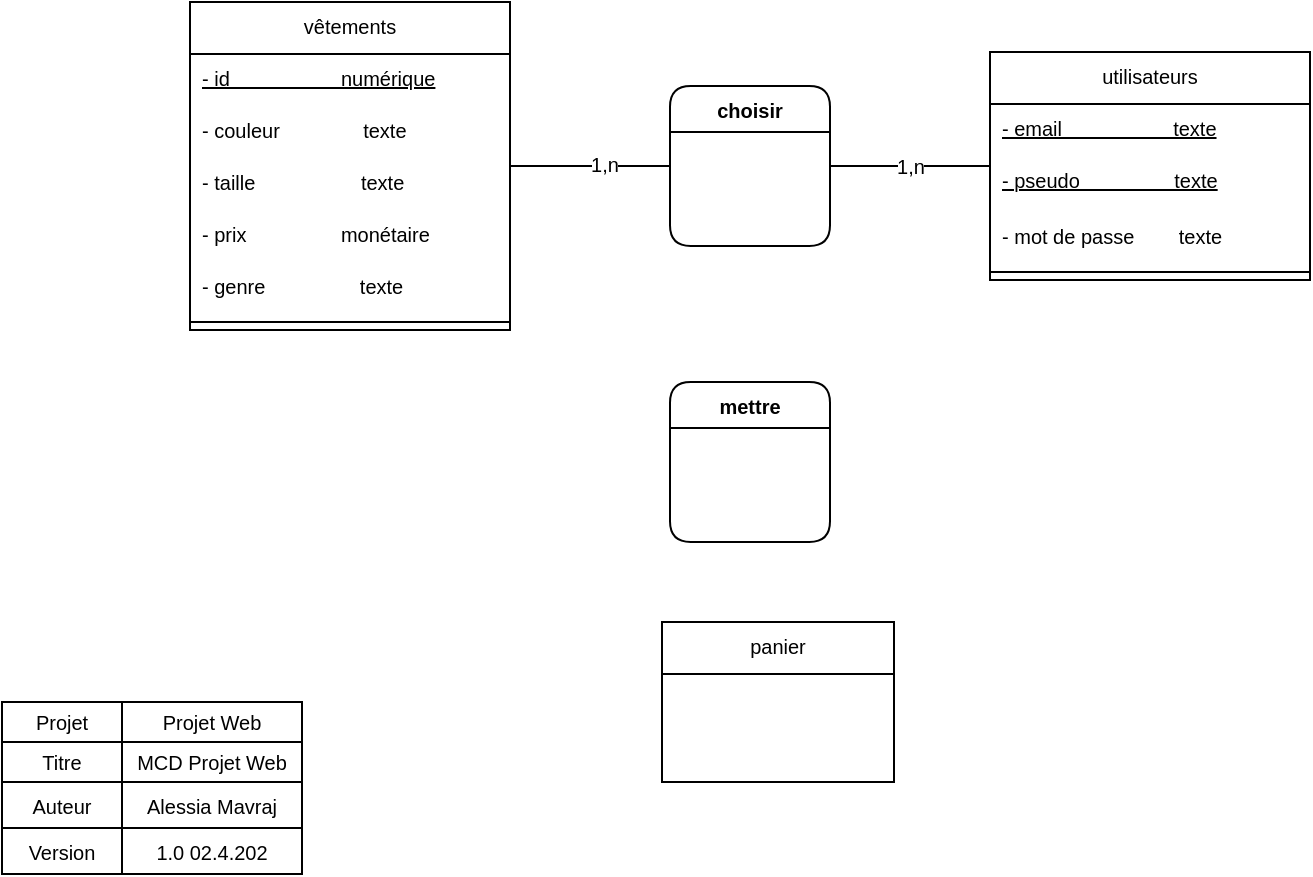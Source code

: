 <mxfile version="20.8.10" type="device"><diagram id="C5RBs43oDa-KdzZeNtuy" name="Page-1"><mxGraphModel dx="840" dy="497" grid="1" gridSize="10" guides="1" tooltips="1" connect="1" arrows="1" fold="1" page="1" pageScale="1" pageWidth="827" pageHeight="1169" math="0" shadow="0"><root><mxCell id="WIyWlLk6GJQsqaUBKTNV-0"/><mxCell id="WIyWlLk6GJQsqaUBKTNV-1" parent="WIyWlLk6GJQsqaUBKTNV-0"/><mxCell id="GU5h_yLGgrikqZxUt9xZ-13" style="edgeStyle=orthogonalEdgeStyle;rounded=0;orthogonalLoop=1;jettySize=auto;html=1;entryX=0;entryY=0.5;entryDx=0;entryDy=0;endArrow=none;endFill=0;fontSize=10;" edge="1" parent="WIyWlLk6GJQsqaUBKTNV-1" source="zkfFHV4jXpPFQw0GAbJ--0" target="GU5h_yLGgrikqZxUt9xZ-12"><mxGeometry relative="1" as="geometry"/></mxCell><mxCell id="GU5h_yLGgrikqZxUt9xZ-15" value="1,n" style="edgeLabel;html=1;align=center;verticalAlign=middle;resizable=0;points=[];fontSize=10;" vertex="1" connectable="0" parent="GU5h_yLGgrikqZxUt9xZ-13"><mxGeometry x="0.171" y="1" relative="1" as="geometry"><mxPoint as="offset"/></mxGeometry></mxCell><mxCell id="zkfFHV4jXpPFQw0GAbJ--0" value="vêtements" style="swimlane;fontStyle=0;align=center;verticalAlign=top;childLayout=stackLayout;horizontal=1;startSize=26;horizontalStack=0;resizeParent=1;resizeLast=0;collapsible=1;marginBottom=0;rounded=0;shadow=0;strokeWidth=1;fontSize=10;" parent="WIyWlLk6GJQsqaUBKTNV-1" vertex="1"><mxGeometry x="134" y="40" width="160" height="164" as="geometry"><mxRectangle x="230" y="140" width="160" height="26" as="alternateBounds"/></mxGeometry></mxCell><mxCell id="zkfFHV4jXpPFQw0GAbJ--1" value="- id                    numérique" style="text;align=left;verticalAlign=top;spacingLeft=4;spacingRight=4;overflow=hidden;rotatable=0;points=[[0,0.5],[1,0.5]];portConstraint=eastwest;fontStyle=4;fontSize=10;" parent="zkfFHV4jXpPFQw0GAbJ--0" vertex="1"><mxGeometry y="26" width="160" height="26" as="geometry"/></mxCell><mxCell id="zkfFHV4jXpPFQw0GAbJ--2" value="- couleur               texte" style="text;align=left;verticalAlign=top;spacingLeft=4;spacingRight=4;overflow=hidden;rotatable=0;points=[[0,0.5],[1,0.5]];portConstraint=eastwest;rounded=0;shadow=0;html=0;fontSize=10;" parent="zkfFHV4jXpPFQw0GAbJ--0" vertex="1"><mxGeometry y="52" width="160" height="26" as="geometry"/></mxCell><mxCell id="zkfFHV4jXpPFQw0GAbJ--3" value="- taille                   texte" style="text;align=left;verticalAlign=top;spacingLeft=4;spacingRight=4;overflow=hidden;rotatable=0;points=[[0,0.5],[1,0.5]];portConstraint=eastwest;rounded=0;shadow=0;html=0;fontSize=10;" parent="zkfFHV4jXpPFQw0GAbJ--0" vertex="1"><mxGeometry y="78" width="160" height="26" as="geometry"/></mxCell><mxCell id="GU5h_yLGgrikqZxUt9xZ-0" value="- prix                 monétaire" style="text;align=left;verticalAlign=top;spacingLeft=4;spacingRight=4;overflow=hidden;rotatable=0;points=[[0,0.5],[1,0.5]];portConstraint=eastwest;rounded=0;shadow=0;html=0;fontSize=10;" vertex="1" parent="zkfFHV4jXpPFQw0GAbJ--0"><mxGeometry y="104" width="160" height="26" as="geometry"/></mxCell><mxCell id="GU5h_yLGgrikqZxUt9xZ-1" value="- genre                 texte" style="text;align=left;verticalAlign=top;spacingLeft=4;spacingRight=4;overflow=hidden;rotatable=0;points=[[0,0.5],[1,0.5]];portConstraint=eastwest;rounded=0;shadow=0;html=0;fontSize=10;" vertex="1" parent="zkfFHV4jXpPFQw0GAbJ--0"><mxGeometry y="130" width="160" height="26" as="geometry"/></mxCell><mxCell id="zkfFHV4jXpPFQw0GAbJ--4" value="" style="line;html=1;strokeWidth=1;align=left;verticalAlign=middle;spacingTop=-1;spacingLeft=3;spacingRight=3;rotatable=0;labelPosition=right;points=[];portConstraint=eastwest;fontSize=10;" parent="zkfFHV4jXpPFQw0GAbJ--0" vertex="1"><mxGeometry y="156" width="160" height="8" as="geometry"/></mxCell><mxCell id="GU5h_yLGgrikqZxUt9xZ-14" value="1,n" style="edgeStyle=orthogonalEdgeStyle;rounded=0;orthogonalLoop=1;jettySize=auto;html=1;entryX=1;entryY=0.5;entryDx=0;entryDy=0;endArrow=none;endFill=0;fontSize=10;" edge="1" parent="WIyWlLk6GJQsqaUBKTNV-1" source="GU5h_yLGgrikqZxUt9xZ-3" target="GU5h_yLGgrikqZxUt9xZ-12"><mxGeometry relative="1" as="geometry"/></mxCell><mxCell id="GU5h_yLGgrikqZxUt9xZ-3" value="utilisateurs" style="swimlane;fontStyle=0;align=center;verticalAlign=top;childLayout=stackLayout;horizontal=1;startSize=26;horizontalStack=0;resizeParent=1;resizeLast=0;collapsible=1;marginBottom=0;rounded=0;shadow=0;strokeWidth=1;fontSize=10;" vertex="1" parent="WIyWlLk6GJQsqaUBKTNV-1"><mxGeometry x="534" y="65" width="160" height="114" as="geometry"><mxRectangle x="230" y="140" width="160" height="26" as="alternateBounds"/></mxGeometry></mxCell><mxCell id="GU5h_yLGgrikqZxUt9xZ-4" value="- email                    texte" style="text;align=left;verticalAlign=top;spacingLeft=4;spacingRight=4;overflow=hidden;rotatable=0;points=[[0,0.5],[1,0.5]];portConstraint=eastwest;fontStyle=4;fontSize=10;" vertex="1" parent="GU5h_yLGgrikqZxUt9xZ-3"><mxGeometry y="26" width="160" height="26" as="geometry"/></mxCell><mxCell id="GU5h_yLGgrikqZxUt9xZ-10" value="- pseudo                 texte" style="text;align=left;verticalAlign=top;spacingLeft=4;spacingRight=4;overflow=hidden;rotatable=0;points=[[0,0.5],[1,0.5]];portConstraint=eastwest;fontStyle=4;fontSize=10;" vertex="1" parent="GU5h_yLGgrikqZxUt9xZ-3"><mxGeometry y="52" width="160" height="28" as="geometry"/></mxCell><mxCell id="GU5h_yLGgrikqZxUt9xZ-11" value="- mot de passe        texte" style="text;align=left;verticalAlign=top;spacingLeft=4;spacingRight=4;overflow=hidden;rotatable=0;points=[[0,0.5],[1,0.5]];portConstraint=eastwest;fontSize=10;" vertex="1" parent="GU5h_yLGgrikqZxUt9xZ-3"><mxGeometry y="80" width="160" height="26" as="geometry"/></mxCell><mxCell id="GU5h_yLGgrikqZxUt9xZ-9" value="" style="line;html=1;strokeWidth=1;align=left;verticalAlign=middle;spacingTop=-1;spacingLeft=3;spacingRight=3;rotatable=0;labelPosition=right;points=[];portConstraint=eastwest;fontSize=10;" vertex="1" parent="GU5h_yLGgrikqZxUt9xZ-3"><mxGeometry y="106" width="160" height="8" as="geometry"/></mxCell><mxCell id="GU5h_yLGgrikqZxUt9xZ-12" value="choisir" style="swimlane;whiteSpace=wrap;html=1;rounded=1;fontSize=10;" vertex="1" parent="WIyWlLk6GJQsqaUBKTNV-1"><mxGeometry x="374" y="82" width="80" height="80" as="geometry"/></mxCell><mxCell id="GU5h_yLGgrikqZxUt9xZ-16" value="" style="shape=table;startSize=0;container=1;collapsible=0;childLayout=tableLayout;fontSize=10;rounded=1;" vertex="1" parent="WIyWlLk6GJQsqaUBKTNV-1"><mxGeometry x="40" y="390" width="150" height="86" as="geometry"/></mxCell><mxCell id="GU5h_yLGgrikqZxUt9xZ-17" value="" style="shape=tableRow;horizontal=0;startSize=0;swimlaneHead=0;swimlaneBody=0;strokeColor=inherit;top=0;left=0;bottom=0;right=0;collapsible=0;dropTarget=0;fillColor=none;points=[[0,0.5],[1,0.5]];portConstraint=eastwest;fontSize=10;rounded=1;" vertex="1" parent="GU5h_yLGgrikqZxUt9xZ-16"><mxGeometry width="150" height="20" as="geometry"/></mxCell><mxCell id="GU5h_yLGgrikqZxUt9xZ-18" value="Projet" style="shape=partialRectangle;html=1;whiteSpace=wrap;connectable=0;strokeColor=inherit;overflow=hidden;fillColor=none;top=0;left=0;bottom=0;right=0;pointerEvents=1;fontSize=10;rounded=1;" vertex="1" parent="GU5h_yLGgrikqZxUt9xZ-17"><mxGeometry width="60" height="20" as="geometry"><mxRectangle width="60" height="20" as="alternateBounds"/></mxGeometry></mxCell><mxCell id="GU5h_yLGgrikqZxUt9xZ-19" value="Projet Web" style="shape=partialRectangle;html=1;whiteSpace=wrap;connectable=0;strokeColor=inherit;overflow=hidden;fillColor=none;top=0;left=0;bottom=0;right=0;pointerEvents=1;fontSize=10;rounded=1;" vertex="1" parent="GU5h_yLGgrikqZxUt9xZ-17"><mxGeometry x="60" width="90" height="20" as="geometry"><mxRectangle width="90" height="20" as="alternateBounds"/></mxGeometry></mxCell><mxCell id="GU5h_yLGgrikqZxUt9xZ-21" value="" style="shape=tableRow;horizontal=0;startSize=0;swimlaneHead=0;swimlaneBody=0;strokeColor=inherit;top=0;left=0;bottom=0;right=0;collapsible=0;dropTarget=0;fillColor=none;points=[[0,0.5],[1,0.5]];portConstraint=eastwest;fontSize=10;rounded=1;" vertex="1" parent="GU5h_yLGgrikqZxUt9xZ-16"><mxGeometry y="20" width="150" height="20" as="geometry"/></mxCell><mxCell id="GU5h_yLGgrikqZxUt9xZ-22" value="Titre" style="shape=partialRectangle;html=1;whiteSpace=wrap;connectable=0;strokeColor=inherit;overflow=hidden;fillColor=none;top=0;left=0;bottom=0;right=0;pointerEvents=1;fontSize=10;rounded=1;" vertex="1" parent="GU5h_yLGgrikqZxUt9xZ-21"><mxGeometry width="60" height="20" as="geometry"><mxRectangle width="60" height="20" as="alternateBounds"/></mxGeometry></mxCell><mxCell id="GU5h_yLGgrikqZxUt9xZ-23" value="MCD Projet Web" style="shape=partialRectangle;html=1;whiteSpace=wrap;connectable=0;strokeColor=inherit;overflow=hidden;fillColor=none;top=0;left=0;bottom=0;right=0;pointerEvents=1;fontSize=10;rounded=1;" vertex="1" parent="GU5h_yLGgrikqZxUt9xZ-21"><mxGeometry x="60" width="90" height="20" as="geometry"><mxRectangle width="90" height="20" as="alternateBounds"/></mxGeometry></mxCell><mxCell id="GU5h_yLGgrikqZxUt9xZ-25" value="" style="shape=tableRow;horizontal=0;startSize=0;swimlaneHead=0;swimlaneBody=0;strokeColor=inherit;top=0;left=0;bottom=0;right=0;collapsible=0;dropTarget=0;fillColor=none;points=[[0,0.5],[1,0.5]];portConstraint=eastwest;fontSize=10;rounded=1;" vertex="1" parent="GU5h_yLGgrikqZxUt9xZ-16"><mxGeometry y="40" width="150" height="23" as="geometry"/></mxCell><mxCell id="GU5h_yLGgrikqZxUt9xZ-26" value="Auteur" style="shape=partialRectangle;html=1;whiteSpace=wrap;connectable=0;strokeColor=inherit;overflow=hidden;fillColor=none;top=0;left=0;bottom=0;right=0;pointerEvents=1;fontSize=10;rounded=1;" vertex="1" parent="GU5h_yLGgrikqZxUt9xZ-25"><mxGeometry width="60" height="23" as="geometry"><mxRectangle width="60" height="23" as="alternateBounds"/></mxGeometry></mxCell><mxCell id="GU5h_yLGgrikqZxUt9xZ-27" value="Alessia Mavraj" style="shape=partialRectangle;html=1;whiteSpace=wrap;connectable=0;strokeColor=inherit;overflow=hidden;fillColor=none;top=0;left=0;bottom=0;right=0;pointerEvents=1;fontSize=10;rounded=1;" vertex="1" parent="GU5h_yLGgrikqZxUt9xZ-25"><mxGeometry x="60" width="90" height="23" as="geometry"><mxRectangle width="90" height="23" as="alternateBounds"/></mxGeometry></mxCell><mxCell id="GU5h_yLGgrikqZxUt9xZ-29" style="shape=tableRow;horizontal=0;startSize=0;swimlaneHead=0;swimlaneBody=0;strokeColor=inherit;top=0;left=0;bottom=0;right=0;collapsible=0;dropTarget=0;fillColor=none;points=[[0,0.5],[1,0.5]];portConstraint=eastwest;fontSize=10;rounded=1;" vertex="1" parent="GU5h_yLGgrikqZxUt9xZ-16"><mxGeometry y="63" width="150" height="23" as="geometry"/></mxCell><mxCell id="GU5h_yLGgrikqZxUt9xZ-30" value="Version" style="shape=partialRectangle;html=1;whiteSpace=wrap;connectable=0;strokeColor=inherit;overflow=hidden;fillColor=none;top=0;left=0;bottom=0;right=0;pointerEvents=1;fontSize=10;rounded=1;" vertex="1" parent="GU5h_yLGgrikqZxUt9xZ-29"><mxGeometry width="60" height="23" as="geometry"><mxRectangle width="60" height="23" as="alternateBounds"/></mxGeometry></mxCell><mxCell id="GU5h_yLGgrikqZxUt9xZ-31" value="1.0 02.4.202" style="shape=partialRectangle;html=1;whiteSpace=wrap;connectable=0;strokeColor=inherit;overflow=hidden;fillColor=none;top=0;left=0;bottom=0;right=0;pointerEvents=1;fontSize=10;rounded=1;" vertex="1" parent="GU5h_yLGgrikqZxUt9xZ-29"><mxGeometry x="60" width="90" height="23" as="geometry"><mxRectangle width="90" height="23" as="alternateBounds"/></mxGeometry></mxCell><mxCell id="GU5h_yLGgrikqZxUt9xZ-44" value="panier" style="swimlane;fontStyle=0;align=center;verticalAlign=top;childLayout=stackLayout;horizontal=1;startSize=26;horizontalStack=0;resizeParent=1;resizeLast=0;collapsible=1;marginBottom=0;rounded=0;shadow=0;strokeWidth=1;fontSize=10;" vertex="1" parent="WIyWlLk6GJQsqaUBKTNV-1"><mxGeometry x="370" y="350" width="116" height="80" as="geometry"><mxRectangle x="230" y="140" width="160" height="26" as="alternateBounds"/></mxGeometry></mxCell><mxCell id="GU5h_yLGgrikqZxUt9xZ-51" value="mettre" style="swimlane;whiteSpace=wrap;html=1;rounded=1;fontSize=10;" vertex="1" parent="WIyWlLk6GJQsqaUBKTNV-1"><mxGeometry x="374" y="230" width="80" height="80" as="geometry"/></mxCell></root></mxGraphModel></diagram></mxfile>